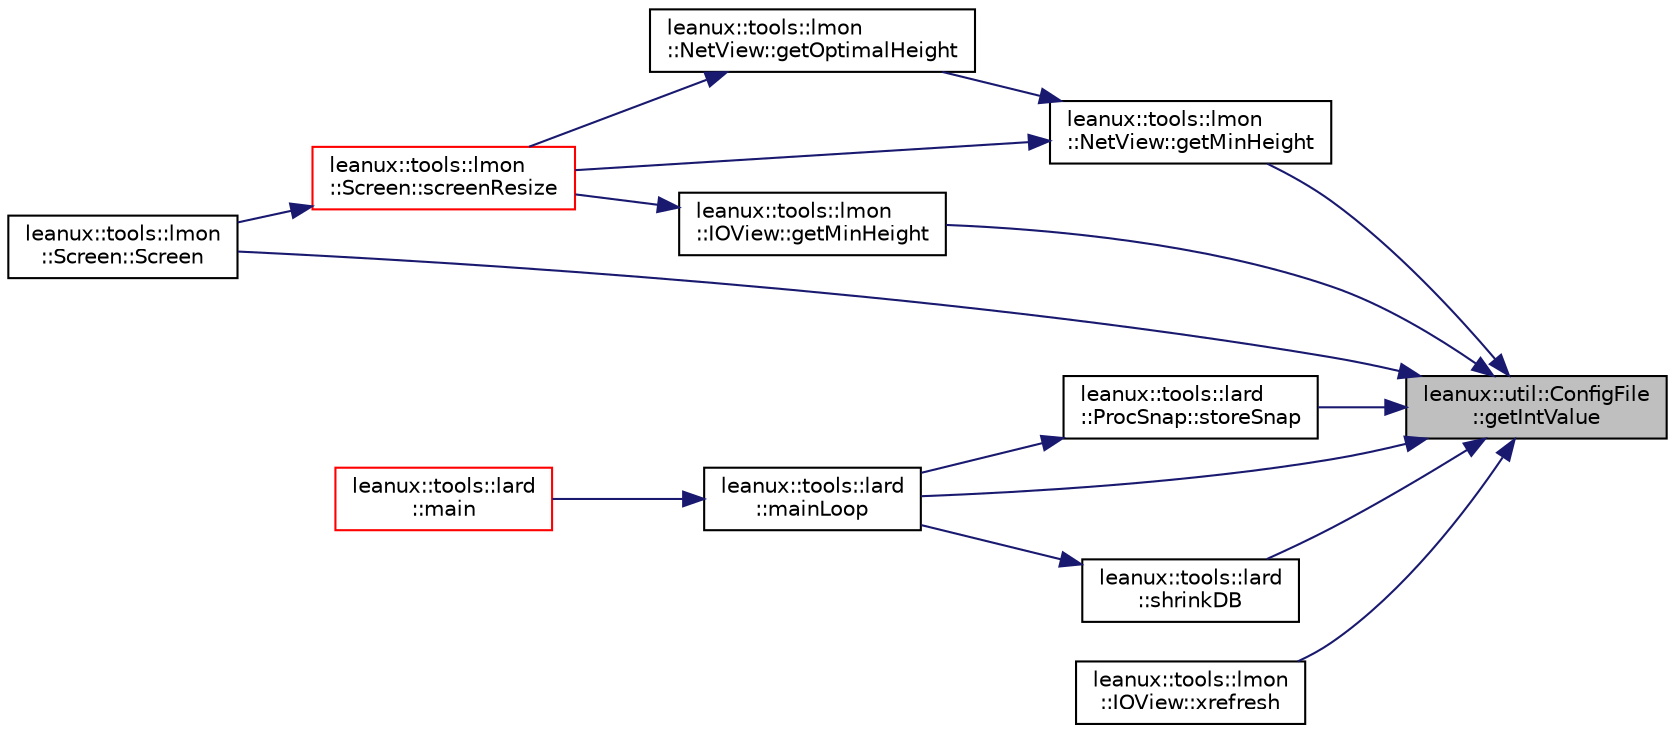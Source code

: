digraph "leanux::util::ConfigFile::getIntValue"
{
 // LATEX_PDF_SIZE
  bgcolor="transparent";
  edge [fontname="Helvetica",fontsize="10",labelfontname="Helvetica",labelfontsize="10"];
  node [fontname="Helvetica",fontsize="10",shape=record];
  rankdir="RL";
  Node1 [label="leanux::util::ConfigFile\l::getIntValue",height=0.2,width=0.4,color="black", fillcolor="grey75", style="filled", fontcolor="black",tooltip="return the configuration parameter as an int."];
  Node1 -> Node2 [dir="back",color="midnightblue",fontsize="10",style="solid",fontname="Helvetica"];
  Node2 [label="leanux::tools::lmon\l::IOView::getMinHeight",height=0.2,width=0.4,color="black",URL="$classleanux_1_1tools_1_1lmon_1_1IOView.html#a9cfd6542a5437edf7c232fc7d05fbb72",tooltip="The minimum height (lines) required by the Footer."];
  Node2 -> Node3 [dir="back",color="midnightblue",fontsize="10",style="solid",fontname="Helvetica"];
  Node3 [label="leanux::tools::lmon\l::Screen::screenResize",height=0.2,width=0.4,color="red",URL="$classleanux_1_1tools_1_1lmon_1_1Screen.html#abcaa706fe703bbf453808220fcaf8263",tooltip="Recalculate the window sizes."];
  Node3 -> Node8 [dir="back",color="midnightblue",fontsize="10",style="solid",fontname="Helvetica"];
  Node8 [label="leanux::tools::lmon\l::Screen::Screen",height=0.2,width=0.4,color="black",URL="$classleanux_1_1tools_1_1lmon_1_1Screen.html#a5fceabd599c083204cf4fc2014694403",tooltip="Constructor."];
  Node1 -> Node9 [dir="back",color="midnightblue",fontsize="10",style="solid",fontname="Helvetica"];
  Node9 [label="leanux::tools::lmon\l::NetView::getMinHeight",height=0.2,width=0.4,color="black",URL="$classleanux_1_1tools_1_1lmon_1_1NetView.html#ae72888be780638aca574db129155547e",tooltip="Get the minimal height for the NetView."];
  Node9 -> Node10 [dir="back",color="midnightblue",fontsize="10",style="solid",fontname="Helvetica"];
  Node10 [label="leanux::tools::lmon\l::NetView::getOptimalHeight",height=0.2,width=0.4,color="black",URL="$classleanux_1_1tools_1_1lmon_1_1NetView.html#a90d83dccb33390f86d92374070075b29",tooltip="provide the optimal height for the NetView,"];
  Node10 -> Node3 [dir="back",color="midnightblue",fontsize="10",style="solid",fontname="Helvetica"];
  Node9 -> Node3 [dir="back",color="midnightblue",fontsize="10",style="solid",fontname="Helvetica"];
  Node1 -> Node11 [dir="back",color="midnightblue",fontsize="10",style="solid",fontname="Helvetica"];
  Node11 [label="leanux::tools::lard\l::mainLoop",height=0.2,width=0.4,color="black",URL="$namespaceleanux_1_1tools_1_1lard.html#a6de74bbef1d571bf7eb000e62900a11d",tooltip=" "];
  Node11 -> Node12 [dir="back",color="midnightblue",fontsize="10",style="solid",fontname="Helvetica"];
  Node12 [label="leanux::tools::lard\l::main",height=0.2,width=0.4,color="red",URL="$namespaceleanux_1_1tools_1_1lard.html#aecb1bb340203cfe30357d494d4b2622e",tooltip="Entry point."];
  Node1 -> Node8 [dir="back",color="midnightblue",fontsize="10",style="solid",fontname="Helvetica"];
  Node1 -> Node14 [dir="back",color="midnightblue",fontsize="10",style="solid",fontname="Helvetica"];
  Node14 [label="leanux::tools::lard\l::shrinkDB",height=0.2,width=0.4,color="black",URL="$namespaceleanux_1_1tools_1_1lard.html#a45d90387f852d7a71981b5d4ff93d8da",tooltip=" "];
  Node14 -> Node11 [dir="back",color="midnightblue",fontsize="10",style="solid",fontname="Helvetica"];
  Node1 -> Node15 [dir="back",color="midnightblue",fontsize="10",style="solid",fontname="Helvetica"];
  Node15 [label="leanux::tools::lard\l::ProcSnap::storeSnap",height=0.2,width=0.4,color="black",URL="$classleanux_1_1tools_1_1lard_1_1ProcSnap.html#ab816bcbf8f8986599df48ee7131c10fb",tooltip=" "];
  Node15 -> Node11 [dir="back",color="midnightblue",fontsize="10",style="solid",fontname="Helvetica"];
  Node1 -> Node16 [dir="back",color="midnightblue",fontsize="10",style="solid",fontname="Helvetica"];
  Node16 [label="leanux::tools::lmon\l::IOView::xrefresh",height=0.2,width=0.4,color="black",URL="$classleanux_1_1tools_1_1lmon_1_1IOView.html#ad5d8db29927cc18e861cfa5ba48ecd94",tooltip="refresh (redraw) the View."];
}
